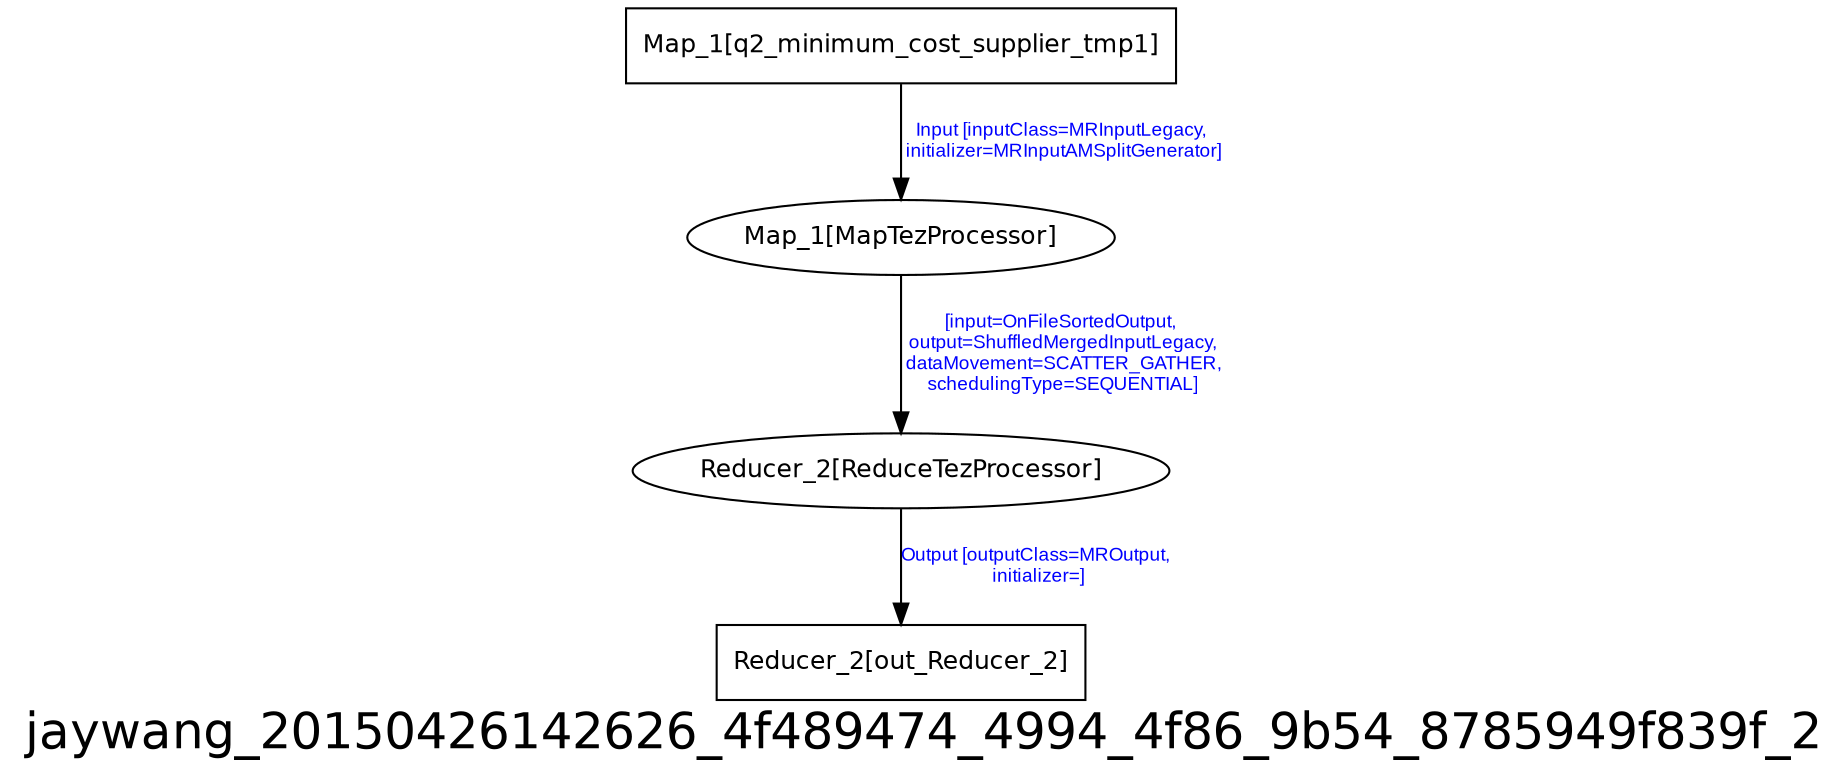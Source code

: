 digraph jaywang_20150426142626_4f489474_4994_4f86_9b54_8785949f839f_2 {
graph [ label="jaywang_20150426142626_4f489474_4994_4f86_9b54_8785949f839f_2", fontsize=24, fontname=Helvetica];
node [fontsize=12, fontname=Helvetica];
edge [fontsize=9, fontcolor=blue, fontname=Arial];
"jaywang_20150426142626_4f489474_4994_4f86_9b54_8785949f839f_2.Reducer_2_out_Reducer_2" [ label = "Reducer_2[out_Reducer_2]", shape = "box" ];
"jaywang_20150426142626_4f489474_4994_4f86_9b54_8785949f839f_2.Map_1" [ label = "Map_1[MapTezProcessor]" ];
"jaywang_20150426142626_4f489474_4994_4f86_9b54_8785949f839f_2.Map_1" -> "jaywang_20150426142626_4f489474_4994_4f86_9b54_8785949f839f_2.Reducer_2" [ label = "[input=OnFileSortedOutput,\n output=ShuffledMergedInputLegacy,\n dataMovement=SCATTER_GATHER,\n schedulingType=SEQUENTIAL]" ];
"jaywang_20150426142626_4f489474_4994_4f86_9b54_8785949f839f_2.Map_1_q2_minimum_cost_supplier_tmp1" [ label = "Map_1[q2_minimum_cost_supplier_tmp1]", shape = "box" ];
"jaywang_20150426142626_4f489474_4994_4f86_9b54_8785949f839f_2.Map_1_q2_minimum_cost_supplier_tmp1" -> "jaywang_20150426142626_4f489474_4994_4f86_9b54_8785949f839f_2.Map_1" [ label = "Input [inputClass=MRInputLegacy,\n initializer=MRInputAMSplitGenerator]" ];
"jaywang_20150426142626_4f489474_4994_4f86_9b54_8785949f839f_2.Reducer_2" [ label = "Reducer_2[ReduceTezProcessor]" ];
"jaywang_20150426142626_4f489474_4994_4f86_9b54_8785949f839f_2.Reducer_2" -> "jaywang_20150426142626_4f489474_4994_4f86_9b54_8785949f839f_2.Reducer_2_out_Reducer_2" [ label = "Output [outputClass=MROutput,\n initializer=]" ];
}